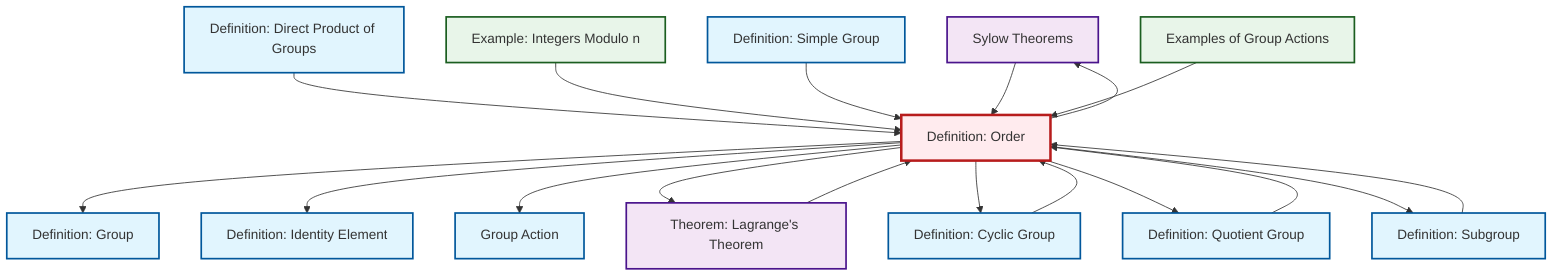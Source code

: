 graph TD
    classDef definition fill:#e1f5fe,stroke:#01579b,stroke-width:2px
    classDef theorem fill:#f3e5f5,stroke:#4a148c,stroke-width:2px
    classDef axiom fill:#fff3e0,stroke:#e65100,stroke-width:2px
    classDef example fill:#e8f5e9,stroke:#1b5e20,stroke-width:2px
    classDef current fill:#ffebee,stroke:#b71c1c,stroke-width:3px
    def-group["Definition: Group"]:::definition
    thm-sylow["Sylow Theorems"]:::theorem
    ex-quotient-integers-mod-n["Example: Integers Modulo n"]:::example
    def-identity-element["Definition: Identity Element"]:::definition
    def-direct-product["Definition: Direct Product of Groups"]:::definition
    def-subgroup["Definition: Subgroup"]:::definition
    def-quotient-group["Definition: Quotient Group"]:::definition
    def-simple-group["Definition: Simple Group"]:::definition
    def-order["Definition: Order"]:::definition
    ex-group-action-examples["Examples of Group Actions"]:::example
    def-cyclic-group["Definition: Cyclic Group"]:::definition
    def-group-action["Group Action"]:::definition
    thm-lagrange["Theorem: Lagrange's Theorem"]:::theorem
    def-quotient-group --> def-order
    def-order --> def-group
    def-order --> def-identity-element
    def-cyclic-group --> def-order
    def-order --> thm-sylow
    def-direct-product --> def-order
    def-order --> def-group-action
    def-subgroup --> def-order
    ex-quotient-integers-mod-n --> def-order
    thm-lagrange --> def-order
    def-order --> thm-lagrange
    def-simple-group --> def-order
    def-order --> def-cyclic-group
    def-order --> def-quotient-group
    thm-sylow --> def-order
    ex-group-action-examples --> def-order
    def-order --> def-subgroup
    class def-order current